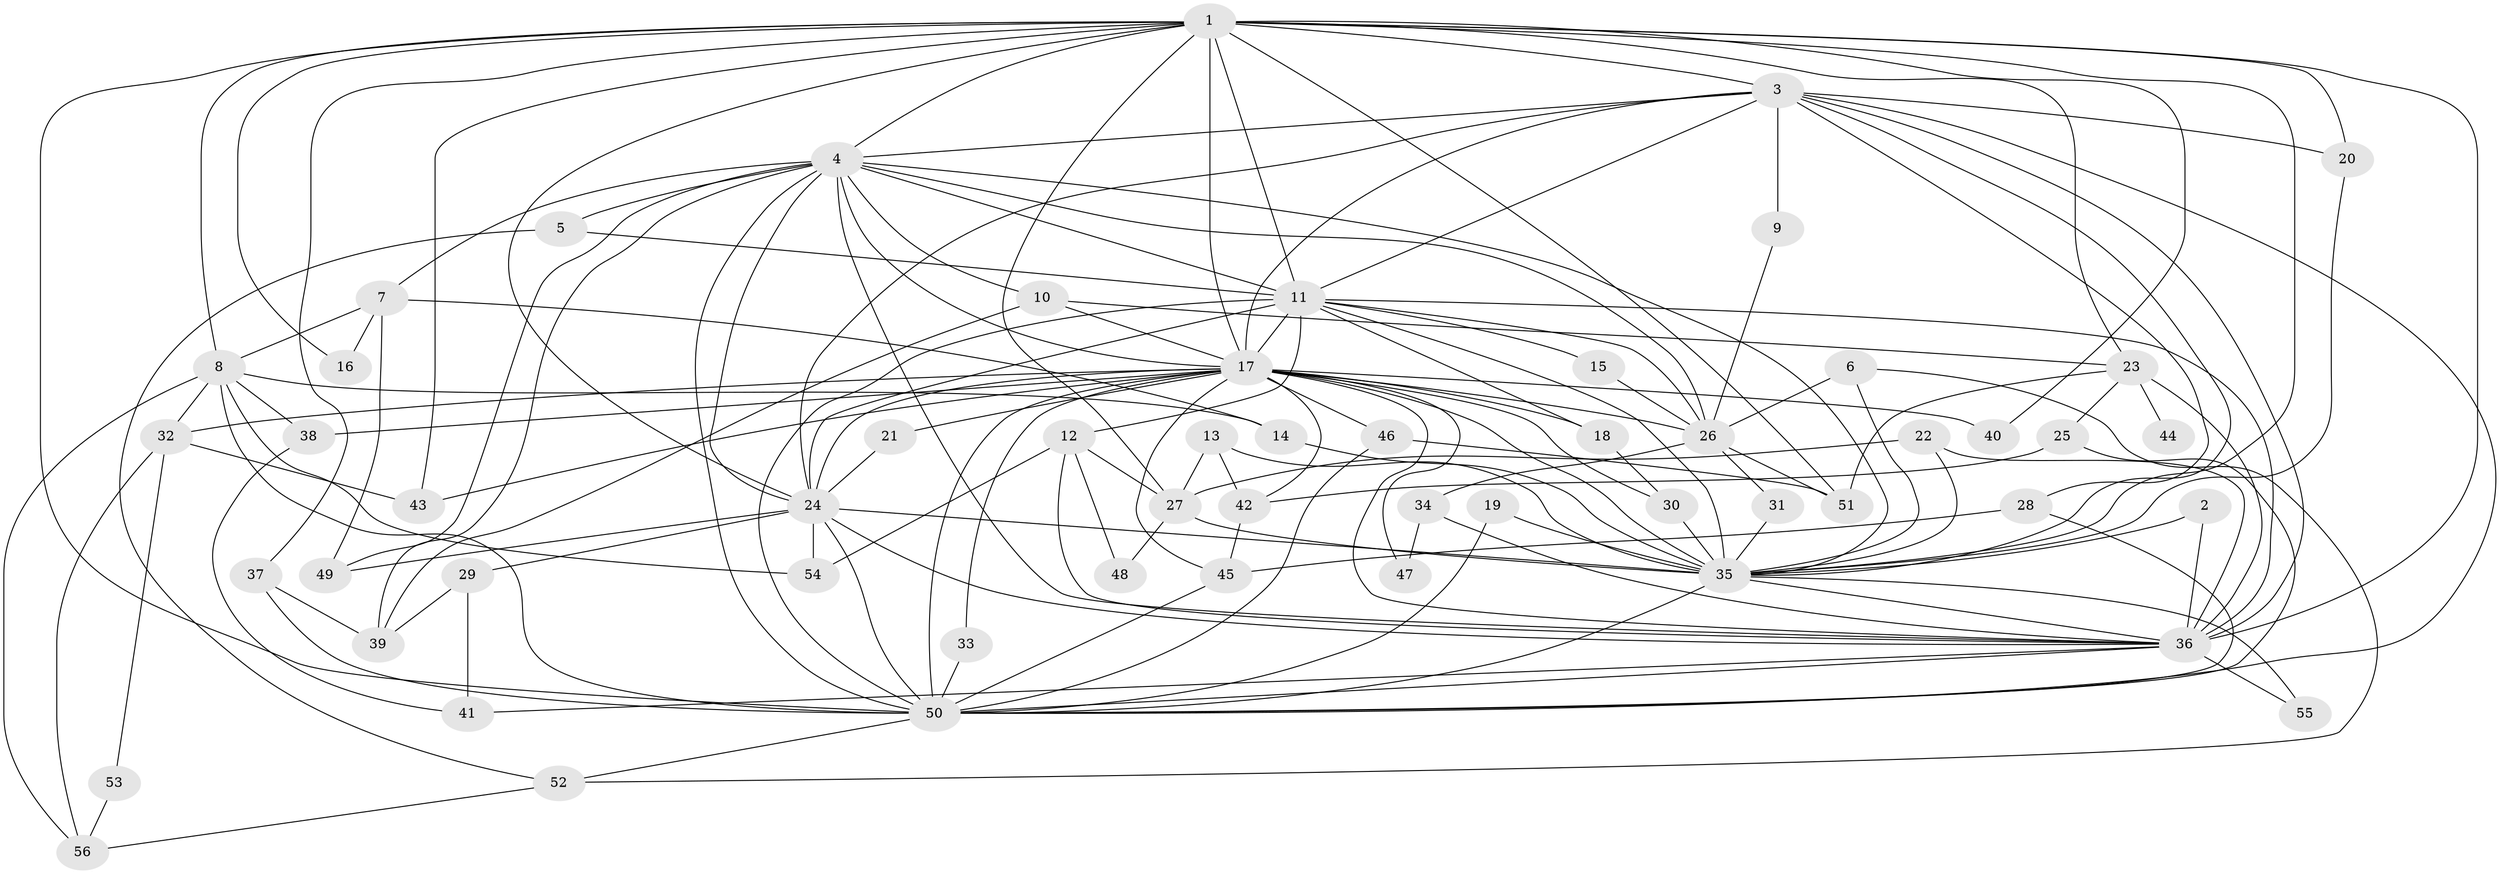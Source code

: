 // original degree distribution, {17: 0.021739130434782608, 13: 0.021739130434782608, 16: 0.021739130434782608, 22: 0.010869565217391304, 18: 0.010869565217391304, 24: 0.010869565217391304, 25: 0.010869565217391304, 6: 0.010869565217391304, 2: 0.4782608695652174, 3: 0.22826086956521738, 9: 0.010869565217391304, 8: 0.010869565217391304, 7: 0.010869565217391304, 5: 0.043478260869565216, 4: 0.09782608695652174}
// Generated by graph-tools (version 1.1) at 2025/36/03/04/25 23:36:33]
// undirected, 56 vertices, 148 edges
graph export_dot {
  node [color=gray90,style=filled];
  1;
  2;
  3;
  4;
  5;
  6;
  7;
  8;
  9;
  10;
  11;
  12;
  13;
  14;
  15;
  16;
  17;
  18;
  19;
  20;
  21;
  22;
  23;
  24;
  25;
  26;
  27;
  28;
  29;
  30;
  31;
  32;
  33;
  34;
  35;
  36;
  37;
  38;
  39;
  40;
  41;
  42;
  43;
  44;
  45;
  46;
  47;
  48;
  49;
  50;
  51;
  52;
  53;
  54;
  55;
  56;
  1 -- 3 [weight=2.0];
  1 -- 4 [weight=2.0];
  1 -- 8 [weight=1.0];
  1 -- 11 [weight=2.0];
  1 -- 16 [weight=2.0];
  1 -- 17 [weight=2.0];
  1 -- 20 [weight=1.0];
  1 -- 23 [weight=1.0];
  1 -- 24 [weight=2.0];
  1 -- 27 [weight=1.0];
  1 -- 35 [weight=2.0];
  1 -- 36 [weight=3.0];
  1 -- 37 [weight=1.0];
  1 -- 40 [weight=1.0];
  1 -- 43 [weight=2.0];
  1 -- 50 [weight=2.0];
  1 -- 51 [weight=1.0];
  2 -- 35 [weight=1.0];
  2 -- 36 [weight=1.0];
  3 -- 4 [weight=1.0];
  3 -- 9 [weight=1.0];
  3 -- 11 [weight=1.0];
  3 -- 17 [weight=1.0];
  3 -- 20 [weight=1.0];
  3 -- 24 [weight=1.0];
  3 -- 28 [weight=1.0];
  3 -- 35 [weight=1.0];
  3 -- 36 [weight=1.0];
  3 -- 50 [weight=2.0];
  4 -- 5 [weight=1.0];
  4 -- 7 [weight=1.0];
  4 -- 10 [weight=1.0];
  4 -- 11 [weight=1.0];
  4 -- 17 [weight=1.0];
  4 -- 24 [weight=1.0];
  4 -- 26 [weight=1.0];
  4 -- 35 [weight=1.0];
  4 -- 36 [weight=1.0];
  4 -- 39 [weight=1.0];
  4 -- 49 [weight=1.0];
  4 -- 50 [weight=2.0];
  5 -- 11 [weight=1.0];
  5 -- 52 [weight=1.0];
  6 -- 26 [weight=1.0];
  6 -- 35 [weight=1.0];
  6 -- 52 [weight=1.0];
  7 -- 8 [weight=1.0];
  7 -- 14 [weight=1.0];
  7 -- 16 [weight=1.0];
  7 -- 49 [weight=1.0];
  8 -- 14 [weight=1.0];
  8 -- 32 [weight=1.0];
  8 -- 38 [weight=1.0];
  8 -- 50 [weight=2.0];
  8 -- 54 [weight=1.0];
  8 -- 56 [weight=1.0];
  9 -- 26 [weight=1.0];
  10 -- 17 [weight=1.0];
  10 -- 23 [weight=1.0];
  10 -- 39 [weight=1.0];
  11 -- 12 [weight=1.0];
  11 -- 15 [weight=1.0];
  11 -- 17 [weight=2.0];
  11 -- 18 [weight=1.0];
  11 -- 24 [weight=2.0];
  11 -- 26 [weight=1.0];
  11 -- 35 [weight=2.0];
  11 -- 36 [weight=1.0];
  11 -- 50 [weight=1.0];
  12 -- 27 [weight=1.0];
  12 -- 36 [weight=1.0];
  12 -- 48 [weight=1.0];
  12 -- 54 [weight=1.0];
  13 -- 27 [weight=1.0];
  13 -- 35 [weight=2.0];
  13 -- 42 [weight=1.0];
  14 -- 35 [weight=1.0];
  15 -- 26 [weight=1.0];
  17 -- 18 [weight=2.0];
  17 -- 21 [weight=1.0];
  17 -- 24 [weight=1.0];
  17 -- 26 [weight=1.0];
  17 -- 30 [weight=1.0];
  17 -- 32 [weight=1.0];
  17 -- 33 [weight=1.0];
  17 -- 35 [weight=1.0];
  17 -- 36 [weight=1.0];
  17 -- 38 [weight=1.0];
  17 -- 40 [weight=1.0];
  17 -- 42 [weight=1.0];
  17 -- 43 [weight=1.0];
  17 -- 45 [weight=1.0];
  17 -- 46 [weight=1.0];
  17 -- 47 [weight=1.0];
  17 -- 50 [weight=1.0];
  18 -- 30 [weight=1.0];
  19 -- 35 [weight=1.0];
  19 -- 50 [weight=1.0];
  20 -- 35 [weight=1.0];
  21 -- 24 [weight=1.0];
  22 -- 27 [weight=1.0];
  22 -- 35 [weight=1.0];
  22 -- 36 [weight=1.0];
  23 -- 25 [weight=1.0];
  23 -- 36 [weight=1.0];
  23 -- 44 [weight=1.0];
  23 -- 51 [weight=1.0];
  24 -- 29 [weight=1.0];
  24 -- 35 [weight=2.0];
  24 -- 36 [weight=1.0];
  24 -- 49 [weight=1.0];
  24 -- 50 [weight=1.0];
  24 -- 54 [weight=1.0];
  25 -- 42 [weight=1.0];
  25 -- 50 [weight=1.0];
  26 -- 31 [weight=1.0];
  26 -- 34 [weight=1.0];
  26 -- 51 [weight=1.0];
  27 -- 35 [weight=1.0];
  27 -- 48 [weight=1.0];
  28 -- 45 [weight=1.0];
  28 -- 50 [weight=1.0];
  29 -- 39 [weight=1.0];
  29 -- 41 [weight=1.0];
  30 -- 35 [weight=1.0];
  31 -- 35 [weight=1.0];
  32 -- 43 [weight=1.0];
  32 -- 53 [weight=1.0];
  32 -- 56 [weight=1.0];
  33 -- 50 [weight=1.0];
  34 -- 36 [weight=1.0];
  34 -- 47 [weight=1.0];
  35 -- 36 [weight=1.0];
  35 -- 50 [weight=2.0];
  35 -- 55 [weight=1.0];
  36 -- 41 [weight=1.0];
  36 -- 50 [weight=1.0];
  36 -- 55 [weight=1.0];
  37 -- 39 [weight=2.0];
  37 -- 50 [weight=1.0];
  38 -- 41 [weight=1.0];
  42 -- 45 [weight=1.0];
  45 -- 50 [weight=1.0];
  46 -- 50 [weight=1.0];
  46 -- 51 [weight=1.0];
  50 -- 52 [weight=1.0];
  52 -- 56 [weight=1.0];
  53 -- 56 [weight=1.0];
}
